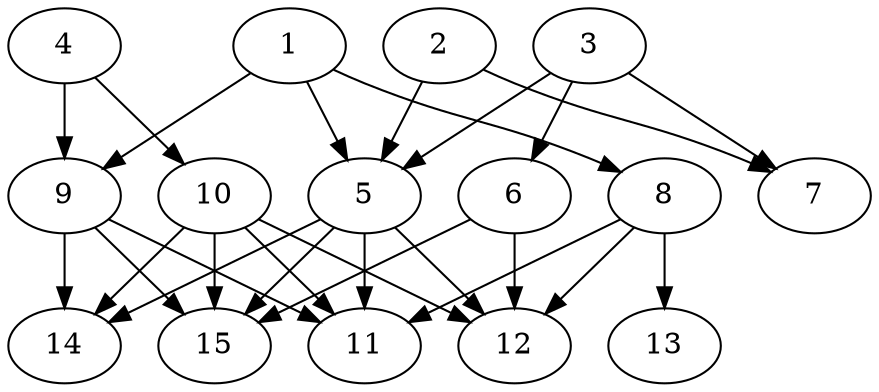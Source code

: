 // DAG automatically generated by daggen at Thu Oct  3 13:59:26 2019
// ./daggen --dot -n 15 --ccr 0.5 --fat 0.7 --regular 0.7 --density 0.7 --mindata 5242880 --maxdata 52428800 
digraph G {
  1 [size="57434112", alpha="0.11", expect_size="28717056"] 
  1 -> 5 [size ="28717056"]
  1 -> 8 [size ="28717056"]
  1 -> 9 [size ="28717056"]
  2 [size="67719168", alpha="0.06", expect_size="33859584"] 
  2 -> 5 [size ="33859584"]
  2 -> 7 [size ="33859584"]
  3 [size="37367808", alpha="0.19", expect_size="18683904"] 
  3 -> 5 [size ="18683904"]
  3 -> 6 [size ="18683904"]
  3 -> 7 [size ="18683904"]
  4 [size="33822720", alpha="0.18", expect_size="16911360"] 
  4 -> 9 [size ="16911360"]
  4 -> 10 [size ="16911360"]
  5 [size="36126720", alpha="0.09", expect_size="18063360"] 
  5 -> 11 [size ="18063360"]
  5 -> 12 [size ="18063360"]
  5 -> 14 [size ="18063360"]
  5 -> 15 [size ="18063360"]
  6 [size="82159616", alpha="0.02", expect_size="41079808"] 
  6 -> 12 [size ="41079808"]
  6 -> 15 [size ="41079808"]
  7 [size="82282496", alpha="0.03", expect_size="41141248"] 
  8 [size="59711488", alpha="0.13", expect_size="29855744"] 
  8 -> 11 [size ="29855744"]
  8 -> 12 [size ="29855744"]
  8 -> 13 [size ="29855744"]
  9 [size="69021696", alpha="0.05", expect_size="34510848"] 
  9 -> 11 [size ="34510848"]
  9 -> 14 [size ="34510848"]
  9 -> 15 [size ="34510848"]
  10 [size="87150592", alpha="0.19", expect_size="43575296"] 
  10 -> 11 [size ="43575296"]
  10 -> 12 [size ="43575296"]
  10 -> 14 [size ="43575296"]
  10 -> 15 [size ="43575296"]
  11 [size="14389248", alpha="0.13", expect_size="7194624"] 
  12 [size="65308672", alpha="0.05", expect_size="32654336"] 
  13 [size="94294016", alpha="0.03", expect_size="47147008"] 
  14 [size="90853376", alpha="0.15", expect_size="45426688"] 
  15 [size="79695872", alpha="0.00", expect_size="39847936"] 
}
